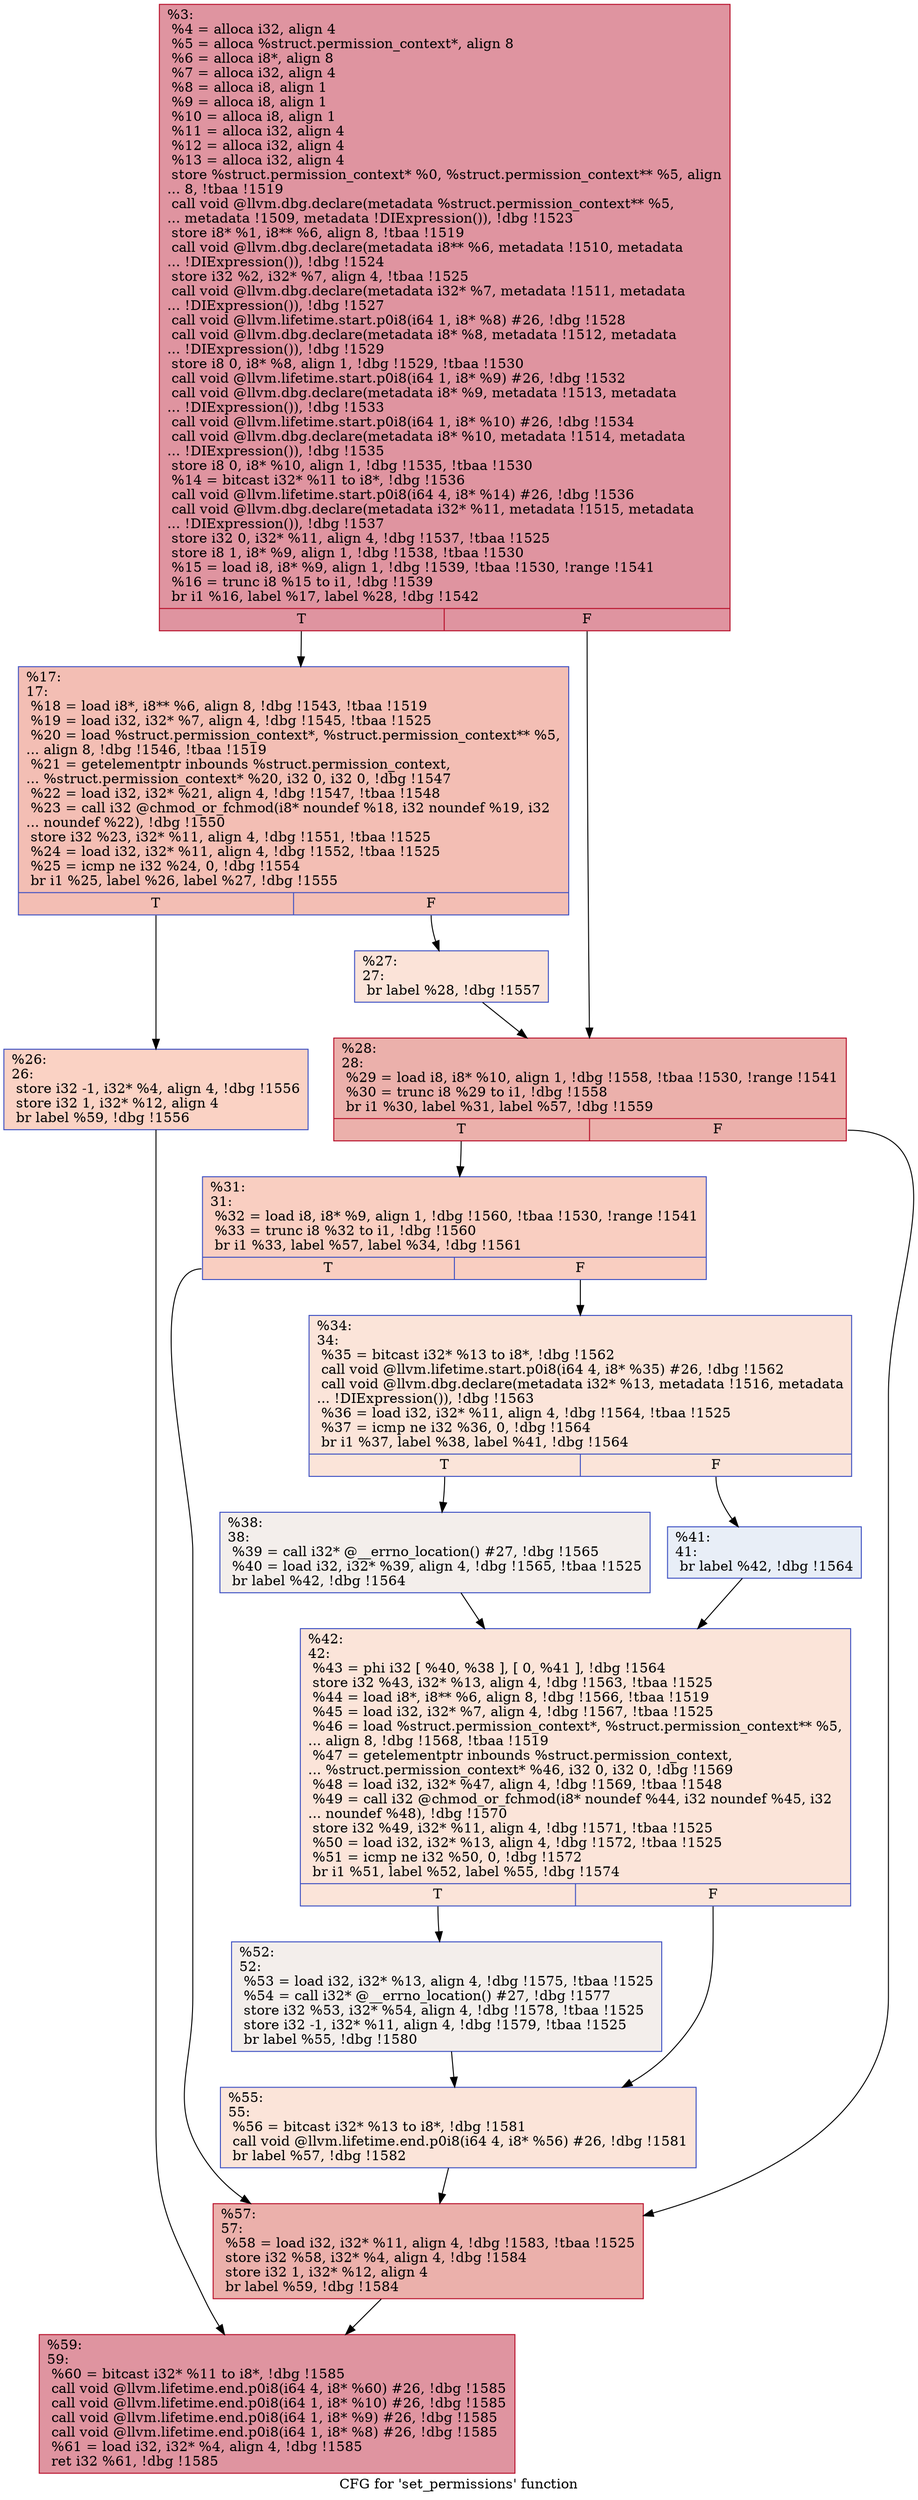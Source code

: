 digraph "CFG for 'set_permissions' function" {
	label="CFG for 'set_permissions' function";

	Node0x16d13e0 [shape=record,color="#b70d28ff", style=filled, fillcolor="#b70d2870",label="{%3:\l  %4 = alloca i32, align 4\l  %5 = alloca %struct.permission_context*, align 8\l  %6 = alloca i8*, align 8\l  %7 = alloca i32, align 4\l  %8 = alloca i8, align 1\l  %9 = alloca i8, align 1\l  %10 = alloca i8, align 1\l  %11 = alloca i32, align 4\l  %12 = alloca i32, align 4\l  %13 = alloca i32, align 4\l  store %struct.permission_context* %0, %struct.permission_context** %5, align\l... 8, !tbaa !1519\l  call void @llvm.dbg.declare(metadata %struct.permission_context** %5,\l... metadata !1509, metadata !DIExpression()), !dbg !1523\l  store i8* %1, i8** %6, align 8, !tbaa !1519\l  call void @llvm.dbg.declare(metadata i8** %6, metadata !1510, metadata\l... !DIExpression()), !dbg !1524\l  store i32 %2, i32* %7, align 4, !tbaa !1525\l  call void @llvm.dbg.declare(metadata i32* %7, metadata !1511, metadata\l... !DIExpression()), !dbg !1527\l  call void @llvm.lifetime.start.p0i8(i64 1, i8* %8) #26, !dbg !1528\l  call void @llvm.dbg.declare(metadata i8* %8, metadata !1512, metadata\l... !DIExpression()), !dbg !1529\l  store i8 0, i8* %8, align 1, !dbg !1529, !tbaa !1530\l  call void @llvm.lifetime.start.p0i8(i64 1, i8* %9) #26, !dbg !1532\l  call void @llvm.dbg.declare(metadata i8* %9, metadata !1513, metadata\l... !DIExpression()), !dbg !1533\l  call void @llvm.lifetime.start.p0i8(i64 1, i8* %10) #26, !dbg !1534\l  call void @llvm.dbg.declare(metadata i8* %10, metadata !1514, metadata\l... !DIExpression()), !dbg !1535\l  store i8 0, i8* %10, align 1, !dbg !1535, !tbaa !1530\l  %14 = bitcast i32* %11 to i8*, !dbg !1536\l  call void @llvm.lifetime.start.p0i8(i64 4, i8* %14) #26, !dbg !1536\l  call void @llvm.dbg.declare(metadata i32* %11, metadata !1515, metadata\l... !DIExpression()), !dbg !1537\l  store i32 0, i32* %11, align 4, !dbg !1537, !tbaa !1525\l  store i8 1, i8* %9, align 1, !dbg !1538, !tbaa !1530\l  %15 = load i8, i8* %9, align 1, !dbg !1539, !tbaa !1530, !range !1541\l  %16 = trunc i8 %15 to i1, !dbg !1539\l  br i1 %16, label %17, label %28, !dbg !1542\l|{<s0>T|<s1>F}}"];
	Node0x16d13e0:s0 -> Node0x16d2a50;
	Node0x16d13e0:s1 -> Node0x16d2b40;
	Node0x16d2a50 [shape=record,color="#3d50c3ff", style=filled, fillcolor="#e36c5570",label="{%17:\l17:                                               \l  %18 = load i8*, i8** %6, align 8, !dbg !1543, !tbaa !1519\l  %19 = load i32, i32* %7, align 4, !dbg !1545, !tbaa !1525\l  %20 = load %struct.permission_context*, %struct.permission_context** %5,\l... align 8, !dbg !1546, !tbaa !1519\l  %21 = getelementptr inbounds %struct.permission_context,\l... %struct.permission_context* %20, i32 0, i32 0, !dbg !1547\l  %22 = load i32, i32* %21, align 4, !dbg !1547, !tbaa !1548\l  %23 = call i32 @chmod_or_fchmod(i8* noundef %18, i32 noundef %19, i32\l... noundef %22), !dbg !1550\l  store i32 %23, i32* %11, align 4, !dbg !1551, !tbaa !1525\l  %24 = load i32, i32* %11, align 4, !dbg !1552, !tbaa !1525\l  %25 = icmp ne i32 %24, 0, !dbg !1554\l  br i1 %25, label %26, label %27, !dbg !1555\l|{<s0>T|<s1>F}}"];
	Node0x16d2a50:s0 -> Node0x16d2aa0;
	Node0x16d2a50:s1 -> Node0x16d2af0;
	Node0x16d2aa0 [shape=record,color="#3d50c3ff", style=filled, fillcolor="#f4987a70",label="{%26:\l26:                                               \l  store i32 -1, i32* %4, align 4, !dbg !1556\l  store i32 1, i32* %12, align 4\l  br label %59, !dbg !1556\l}"];
	Node0x16d2aa0 -> Node0x16d2e10;
	Node0x16d2af0 [shape=record,color="#3d50c3ff", style=filled, fillcolor="#f6bfa670",label="{%27:\l27:                                               \l  br label %28, !dbg !1557\l}"];
	Node0x16d2af0 -> Node0x16d2b40;
	Node0x16d2b40 [shape=record,color="#b70d28ff", style=filled, fillcolor="#d24b4070",label="{%28:\l28:                                               \l  %29 = load i8, i8* %10, align 1, !dbg !1558, !tbaa !1530, !range !1541\l  %30 = trunc i8 %29 to i1, !dbg !1558\l  br i1 %30, label %31, label %57, !dbg !1559\l|{<s0>T|<s1>F}}"];
	Node0x16d2b40:s0 -> Node0x16d2b90;
	Node0x16d2b40:s1 -> Node0x16d2dc0;
	Node0x16d2b90 [shape=record,color="#3d50c3ff", style=filled, fillcolor="#f2907270",label="{%31:\l31:                                               \l  %32 = load i8, i8* %9, align 1, !dbg !1560, !tbaa !1530, !range !1541\l  %33 = trunc i8 %32 to i1, !dbg !1560\l  br i1 %33, label %57, label %34, !dbg !1561\l|{<s0>T|<s1>F}}"];
	Node0x16d2b90:s0 -> Node0x16d2dc0;
	Node0x16d2b90:s1 -> Node0x16d2be0;
	Node0x16d2be0 [shape=record,color="#3d50c3ff", style=filled, fillcolor="#f5c1a970",label="{%34:\l34:                                               \l  %35 = bitcast i32* %13 to i8*, !dbg !1562\l  call void @llvm.lifetime.start.p0i8(i64 4, i8* %35) #26, !dbg !1562\l  call void @llvm.dbg.declare(metadata i32* %13, metadata !1516, metadata\l... !DIExpression()), !dbg !1563\l  %36 = load i32, i32* %11, align 4, !dbg !1564, !tbaa !1525\l  %37 = icmp ne i32 %36, 0, !dbg !1564\l  br i1 %37, label %38, label %41, !dbg !1564\l|{<s0>T|<s1>F}}"];
	Node0x16d2be0:s0 -> Node0x16d2c30;
	Node0x16d2be0:s1 -> Node0x16d2c80;
	Node0x16d2c30 [shape=record,color="#3d50c3ff", style=filled, fillcolor="#e5d8d170",label="{%38:\l38:                                               \l  %39 = call i32* @__errno_location() #27, !dbg !1565\l  %40 = load i32, i32* %39, align 4, !dbg !1565, !tbaa !1525\l  br label %42, !dbg !1564\l}"];
	Node0x16d2c30 -> Node0x16d2cd0;
	Node0x16d2c80 [shape=record,color="#3d50c3ff", style=filled, fillcolor="#cbd8ee70",label="{%41:\l41:                                               \l  br label %42, !dbg !1564\l}"];
	Node0x16d2c80 -> Node0x16d2cd0;
	Node0x16d2cd0 [shape=record,color="#3d50c3ff", style=filled, fillcolor="#f5c1a970",label="{%42:\l42:                                               \l  %43 = phi i32 [ %40, %38 ], [ 0, %41 ], !dbg !1564\l  store i32 %43, i32* %13, align 4, !dbg !1563, !tbaa !1525\l  %44 = load i8*, i8** %6, align 8, !dbg !1566, !tbaa !1519\l  %45 = load i32, i32* %7, align 4, !dbg !1567, !tbaa !1525\l  %46 = load %struct.permission_context*, %struct.permission_context** %5,\l... align 8, !dbg !1568, !tbaa !1519\l  %47 = getelementptr inbounds %struct.permission_context,\l... %struct.permission_context* %46, i32 0, i32 0, !dbg !1569\l  %48 = load i32, i32* %47, align 4, !dbg !1569, !tbaa !1548\l  %49 = call i32 @chmod_or_fchmod(i8* noundef %44, i32 noundef %45, i32\l... noundef %48), !dbg !1570\l  store i32 %49, i32* %11, align 4, !dbg !1571, !tbaa !1525\l  %50 = load i32, i32* %13, align 4, !dbg !1572, !tbaa !1525\l  %51 = icmp ne i32 %50, 0, !dbg !1572\l  br i1 %51, label %52, label %55, !dbg !1574\l|{<s0>T|<s1>F}}"];
	Node0x16d2cd0:s0 -> Node0x16d2d20;
	Node0x16d2cd0:s1 -> Node0x16d2d70;
	Node0x16d2d20 [shape=record,color="#3d50c3ff", style=filled, fillcolor="#e5d8d170",label="{%52:\l52:                                               \l  %53 = load i32, i32* %13, align 4, !dbg !1575, !tbaa !1525\l  %54 = call i32* @__errno_location() #27, !dbg !1577\l  store i32 %53, i32* %54, align 4, !dbg !1578, !tbaa !1525\l  store i32 -1, i32* %11, align 4, !dbg !1579, !tbaa !1525\l  br label %55, !dbg !1580\l}"];
	Node0x16d2d20 -> Node0x16d2d70;
	Node0x16d2d70 [shape=record,color="#3d50c3ff", style=filled, fillcolor="#f5c1a970",label="{%55:\l55:                                               \l  %56 = bitcast i32* %13 to i8*, !dbg !1581\l  call void @llvm.lifetime.end.p0i8(i64 4, i8* %56) #26, !dbg !1581\l  br label %57, !dbg !1582\l}"];
	Node0x16d2d70 -> Node0x16d2dc0;
	Node0x16d2dc0 [shape=record,color="#b70d28ff", style=filled, fillcolor="#d24b4070",label="{%57:\l57:                                               \l  %58 = load i32, i32* %11, align 4, !dbg !1583, !tbaa !1525\l  store i32 %58, i32* %4, align 4, !dbg !1584\l  store i32 1, i32* %12, align 4\l  br label %59, !dbg !1584\l}"];
	Node0x16d2dc0 -> Node0x16d2e10;
	Node0x16d2e10 [shape=record,color="#b70d28ff", style=filled, fillcolor="#b70d2870",label="{%59:\l59:                                               \l  %60 = bitcast i32* %11 to i8*, !dbg !1585\l  call void @llvm.lifetime.end.p0i8(i64 4, i8* %60) #26, !dbg !1585\l  call void @llvm.lifetime.end.p0i8(i64 1, i8* %10) #26, !dbg !1585\l  call void @llvm.lifetime.end.p0i8(i64 1, i8* %9) #26, !dbg !1585\l  call void @llvm.lifetime.end.p0i8(i64 1, i8* %8) #26, !dbg !1585\l  %61 = load i32, i32* %4, align 4, !dbg !1585\l  ret i32 %61, !dbg !1585\l}"];
}

